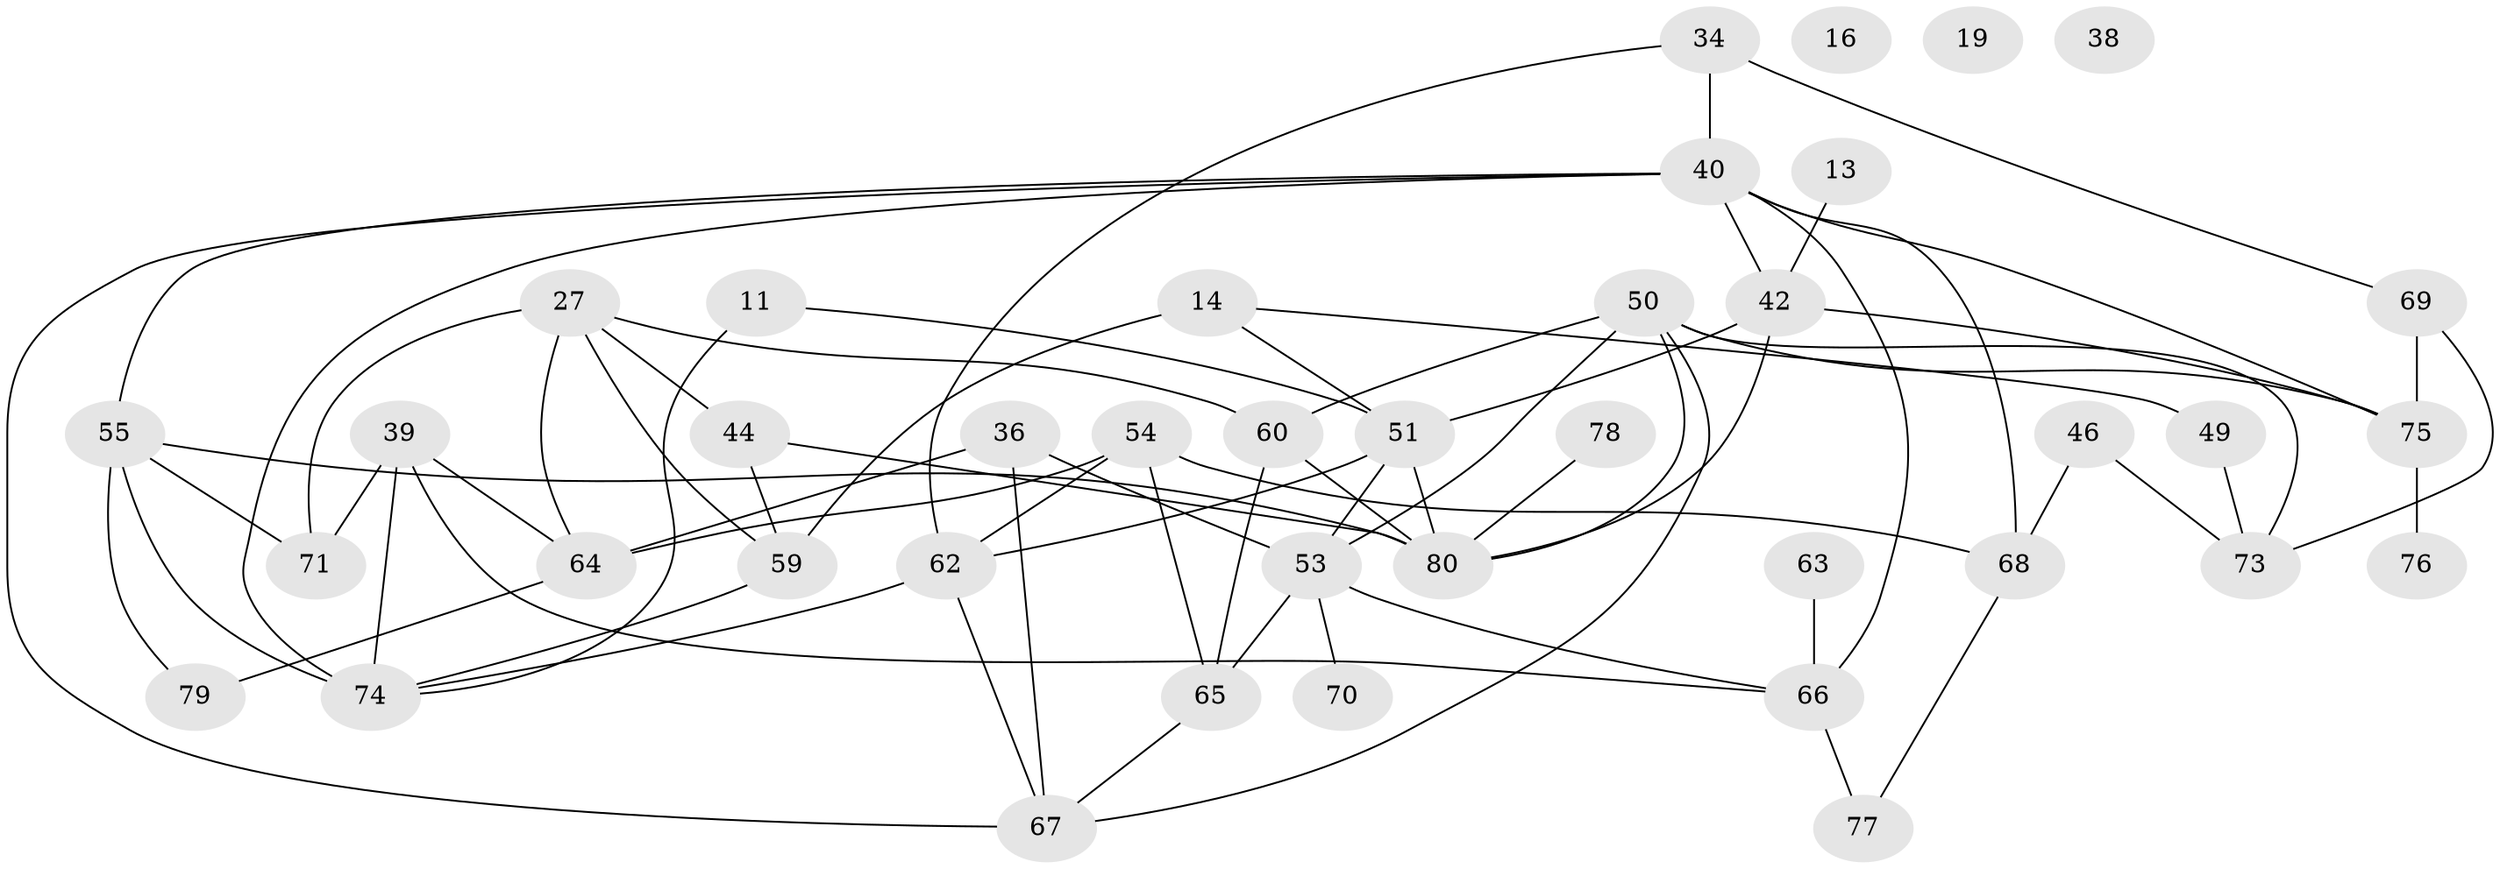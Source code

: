 // original degree distribution, {5: 0.1375, 3: 0.2375, 4: 0.275, 6: 0.025, 2: 0.1625, 1: 0.1125, 0: 0.0375, 7: 0.0125}
// Generated by graph-tools (version 1.1) at 2025/38/03/09/25 04:38:48]
// undirected, 40 vertices, 70 edges
graph export_dot {
graph [start="1"]
  node [color=gray90,style=filled];
  11;
  13;
  14;
  16;
  19;
  27 [super="+5+23"];
  34 [super="+22"];
  36;
  38;
  39;
  40 [super="+9+31"];
  42 [super="+29"];
  44 [super="+30"];
  46;
  49;
  50 [super="+20+37"];
  51 [super="+3"];
  53 [super="+12+25+48"];
  54;
  55 [super="+52"];
  59 [super="+10"];
  60 [super="+43"];
  62;
  63;
  64 [super="+47"];
  65 [super="+41"];
  66 [super="+15+35"];
  67 [super="+21"];
  68 [super="+56"];
  69 [super="+45"];
  70;
  71 [super="+33+61"];
  73;
  74 [super="+2+1+7+57"];
  75 [super="+24"];
  76;
  77;
  78;
  79;
  80 [super="+58+72"];
  11 -- 51;
  11 -- 74;
  13 -- 42;
  14 -- 49;
  14 -- 59 [weight=2];
  14 -- 51;
  27 -- 44;
  27 -- 59;
  27 -- 60;
  27 -- 71;
  27 -- 64;
  34 -- 62;
  34 -- 69;
  34 -- 40;
  36 -- 64;
  36 -- 67;
  36 -- 53;
  39 -- 64 [weight=2];
  39 -- 74;
  39 -- 66;
  39 -- 71;
  40 -- 68 [weight=2];
  40 -- 74 [weight=2];
  40 -- 75;
  40 -- 66;
  40 -- 67;
  40 -- 55;
  40 -- 42;
  42 -- 51 [weight=2];
  42 -- 75;
  42 -- 80 [weight=2];
  44 -- 59 [weight=2];
  44 -- 80 [weight=3];
  46 -- 73;
  46 -- 68;
  49 -- 73;
  50 -- 75 [weight=2];
  50 -- 60;
  50 -- 53 [weight=2];
  50 -- 80;
  50 -- 67;
  50 -- 73;
  51 -- 62;
  51 -- 80;
  51 -- 53;
  53 -- 70;
  53 -- 65 [weight=3];
  53 -- 66;
  54 -- 62;
  54 -- 64;
  54 -- 65;
  54 -- 68 [weight=2];
  55 -- 79;
  55 -- 74 [weight=2];
  55 -- 80;
  55 -- 71;
  59 -- 74;
  60 -- 80 [weight=2];
  60 -- 65;
  62 -- 67;
  62 -- 74;
  63 -- 66;
  64 -- 79;
  65 -- 67;
  66 -- 77;
  68 -- 77;
  69 -- 75 [weight=2];
  69 -- 73;
  75 -- 76;
  78 -- 80;
}
